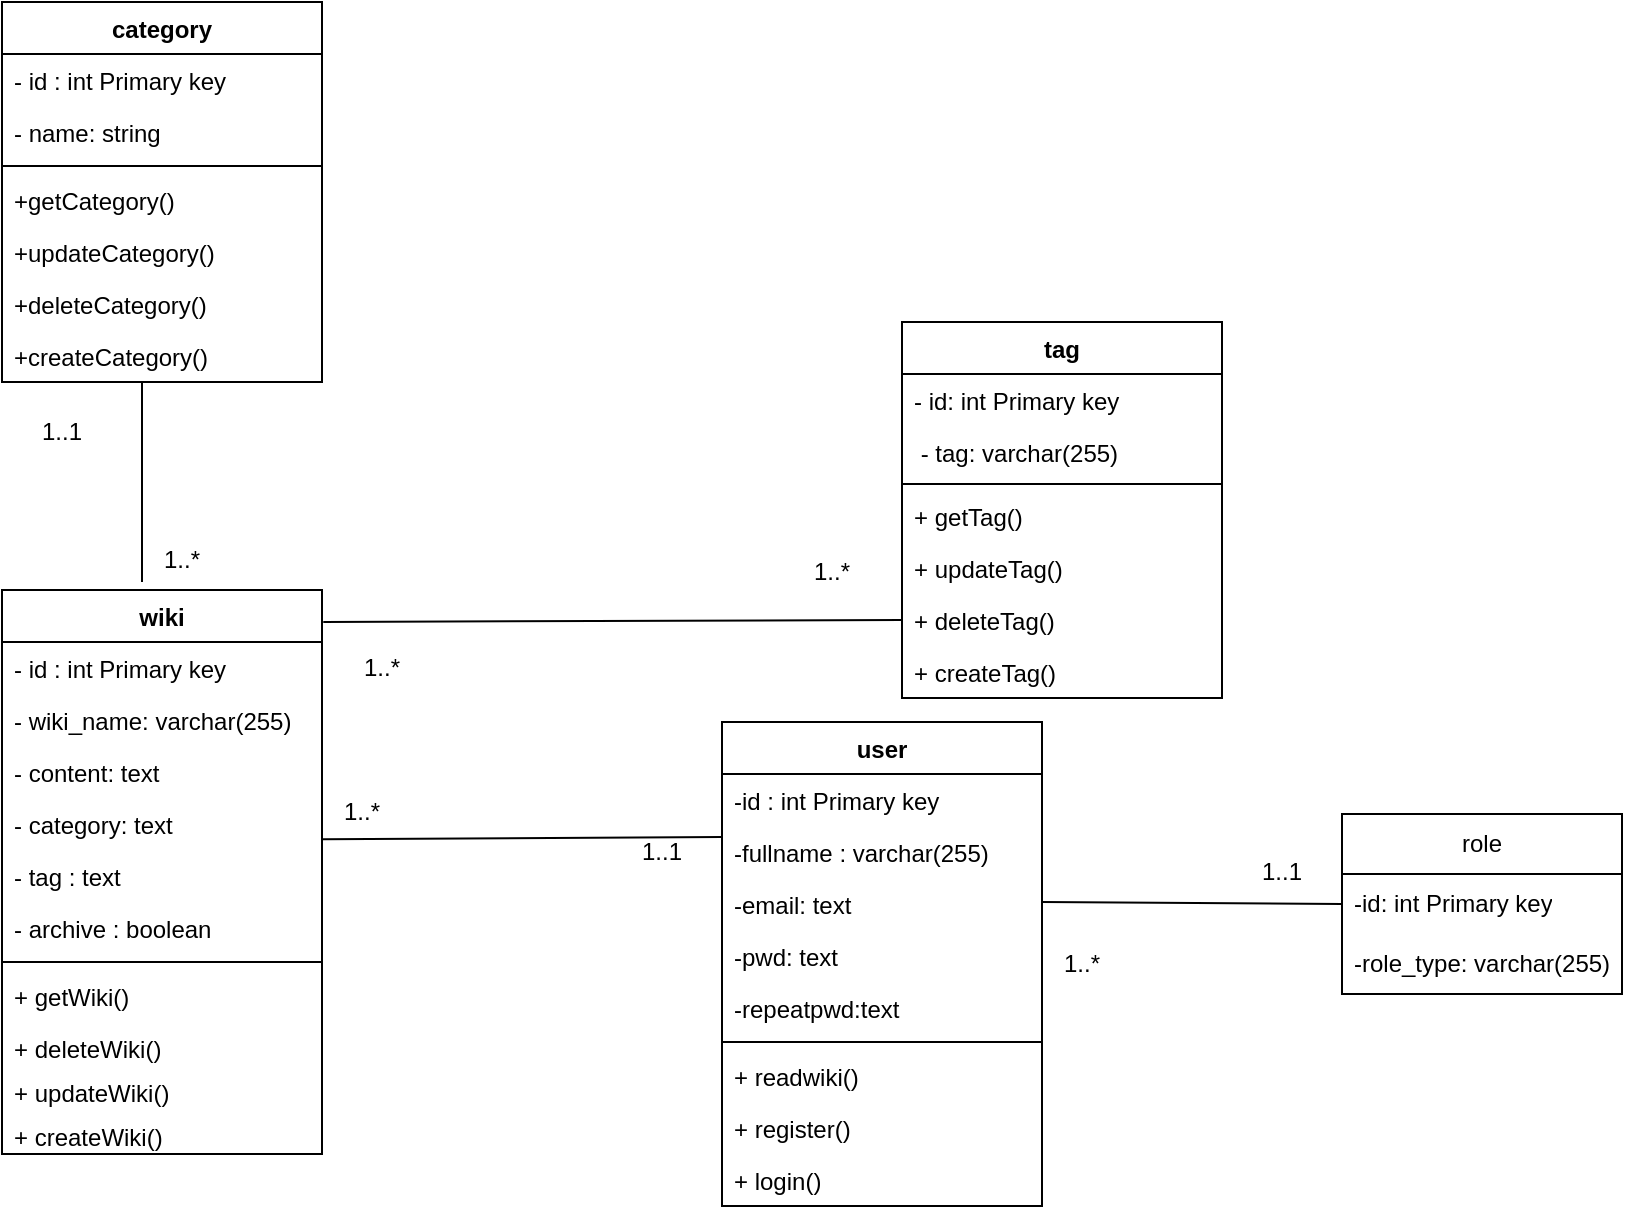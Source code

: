 <mxfile>
    <diagram id="ESYhPiDIZ_r8GtwVTQJ4" name="Class diagram">
        <mxGraphModel dx="534" dy="251" grid="1" gridSize="10" guides="1" tooltips="1" connect="1" arrows="1" fold="1" page="1" pageScale="1" pageWidth="850" pageHeight="1100" math="0" shadow="0">
            <root>
                <mxCell id="0"/>
                <mxCell id="1" parent="0"/>
                <mxCell id="35" value="role" style="swimlane;fontStyle=0;childLayout=stackLayout;horizontal=1;startSize=30;horizontalStack=0;resizeParent=1;resizeParentMax=0;resizeLast=0;collapsible=1;marginBottom=0;whiteSpace=wrap;html=1;" vertex="1" parent="1">
                    <mxGeometry x="710" y="436" width="140" height="90" as="geometry"/>
                </mxCell>
                <mxCell id="36" value="-id: int Primary key" style="text;strokeColor=none;fillColor=none;align=left;verticalAlign=middle;spacingLeft=4;spacingRight=4;overflow=hidden;points=[[0,0.5],[1,0.5]];portConstraint=eastwest;rotatable=0;whiteSpace=wrap;html=1;" vertex="1" parent="35">
                    <mxGeometry y="30" width="140" height="30" as="geometry"/>
                </mxCell>
                <mxCell id="37" value="-role_type: varchar(255)" style="text;strokeColor=none;fillColor=none;align=left;verticalAlign=middle;spacingLeft=4;spacingRight=4;overflow=hidden;points=[[0,0.5],[1,0.5]];portConstraint=eastwest;rotatable=0;whiteSpace=wrap;html=1;" vertex="1" parent="35">
                    <mxGeometry y="60" width="140" height="30" as="geometry"/>
                </mxCell>
                <mxCell id="45" value="" style="endArrow=none;html=1;" edge="1" parent="1">
                    <mxGeometry width="50" height="50" relative="1" as="geometry">
                        <mxPoint x="110" y="320" as="sourcePoint"/>
                        <mxPoint x="110.0" y="220" as="targetPoint"/>
                        <Array as="points">
                            <mxPoint x="110.0" y="260"/>
                        </Array>
                    </mxGeometry>
                </mxCell>
                <mxCell id="46" value="1..1" style="text;html=1;strokeColor=none;fillColor=none;align=center;verticalAlign=middle;whiteSpace=wrap;rounded=0;" vertex="1" parent="1">
                    <mxGeometry x="40" y="230" width="60" height="30" as="geometry"/>
                </mxCell>
                <mxCell id="47" value="1..*" style="text;html=1;strokeColor=none;fillColor=none;align=center;verticalAlign=middle;whiteSpace=wrap;rounded=0;" vertex="1" parent="1">
                    <mxGeometry x="100" y="294" width="60" height="30" as="geometry"/>
                </mxCell>
                <mxCell id="48" value="" style="endArrow=none;html=1;entryX=1;entryY=0.25;entryDx=0;entryDy=0;exitX=1;exitY=0.794;exitDx=0;exitDy=0;exitPerimeter=0;" edge="1" parent="1" source="67" target="56">
                    <mxGeometry width="50" height="50" relative="1" as="geometry">
                        <mxPoint x="213.08" y="356.72" as="sourcePoint"/>
                        <mxPoint x="270" y="310" as="targetPoint"/>
                    </mxGeometry>
                </mxCell>
                <mxCell id="49" value="" style="endArrow=none;html=1;entryX=0;entryY=0.5;entryDx=0;entryDy=0;" edge="1" parent="1" target="36">
                    <mxGeometry width="50" height="50" relative="1" as="geometry">
                        <mxPoint x="560" y="480" as="sourcePoint"/>
                        <mxPoint x="680" y="480" as="targetPoint"/>
                    </mxGeometry>
                </mxCell>
                <mxCell id="53" value="1..*" style="text;html=1;strokeColor=none;fillColor=none;align=center;verticalAlign=middle;whiteSpace=wrap;rounded=0;" vertex="1" parent="1">
                    <mxGeometry x="200" y="348" width="60" height="30" as="geometry"/>
                </mxCell>
                <mxCell id="54" value="1..*" style="text;html=1;strokeColor=none;fillColor=none;align=center;verticalAlign=middle;whiteSpace=wrap;rounded=0;" vertex="1" parent="1">
                    <mxGeometry x="425" y="300" width="60" height="30" as="geometry"/>
                </mxCell>
                <mxCell id="55" value="1..*" style="text;html=1;strokeColor=none;fillColor=none;align=center;verticalAlign=middle;whiteSpace=wrap;rounded=0;" vertex="1" parent="1">
                    <mxGeometry x="190" y="420" width="60" height="30" as="geometry"/>
                </mxCell>
                <mxCell id="56" value="1..1" style="text;html=1;strokeColor=none;fillColor=none;align=center;verticalAlign=middle;whiteSpace=wrap;rounded=0;" vertex="1" parent="1">
                    <mxGeometry x="340" y="440" width="60" height="30" as="geometry"/>
                </mxCell>
                <mxCell id="57" value="1..1" style="text;html=1;strokeColor=none;fillColor=none;align=center;verticalAlign=middle;whiteSpace=wrap;rounded=0;" vertex="1" parent="1">
                    <mxGeometry x="650" y="450" width="60" height="30" as="geometry"/>
                </mxCell>
                <mxCell id="59" value="1..*" style="text;html=1;strokeColor=none;fillColor=none;align=center;verticalAlign=middle;whiteSpace=wrap;rounded=0;" vertex="1" parent="1">
                    <mxGeometry x="550" y="496" width="60" height="30" as="geometry"/>
                </mxCell>
                <mxCell id="60" value="wiki" style="swimlane;fontStyle=1;align=center;verticalAlign=top;childLayout=stackLayout;horizontal=1;startSize=26;horizontalStack=0;resizeParent=1;resizeParentMax=0;resizeLast=0;collapsible=1;marginBottom=0;" vertex="1" parent="1">
                    <mxGeometry x="40" y="324" width="160" height="282" as="geometry"/>
                </mxCell>
                <mxCell id="61" value="- id : int Primary key" style="text;strokeColor=none;fillColor=none;align=left;verticalAlign=top;spacingLeft=4;spacingRight=4;overflow=hidden;rotatable=0;points=[[0,0.5],[1,0.5]];portConstraint=eastwest;" vertex="1" parent="60">
                    <mxGeometry y="26" width="160" height="26" as="geometry"/>
                </mxCell>
                <mxCell id="64" value="- wiki_name: varchar(255)" style="text;strokeColor=none;fillColor=none;align=left;verticalAlign=top;spacingLeft=4;spacingRight=4;overflow=hidden;rotatable=0;points=[[0,0.5],[1,0.5]];portConstraint=eastwest;" vertex="1" parent="60">
                    <mxGeometry y="52" width="160" height="26" as="geometry"/>
                </mxCell>
                <mxCell id="65" value="- content: text" style="text;strokeColor=none;fillColor=none;align=left;verticalAlign=top;spacingLeft=4;spacingRight=4;overflow=hidden;rotatable=0;points=[[0,0.5],[1,0.5]];portConstraint=eastwest;" vertex="1" parent="60">
                    <mxGeometry y="78" width="160" height="26" as="geometry"/>
                </mxCell>
                <mxCell id="67" value="- category: text" style="text;strokeColor=none;fillColor=none;align=left;verticalAlign=top;spacingLeft=4;spacingRight=4;overflow=hidden;rotatable=0;points=[[0,0.5],[1,0.5]];portConstraint=eastwest;" vertex="1" parent="60">
                    <mxGeometry y="104" width="160" height="26" as="geometry"/>
                </mxCell>
                <mxCell id="68" value="- tag : text" style="text;strokeColor=none;fillColor=none;align=left;verticalAlign=top;spacingLeft=4;spacingRight=4;overflow=hidden;rotatable=0;points=[[0,0.5],[1,0.5]];portConstraint=eastwest;" vertex="1" parent="60">
                    <mxGeometry y="130" width="160" height="26" as="geometry"/>
                </mxCell>
                <mxCell id="134" value="- archive : boolean" style="text;strokeColor=none;fillColor=none;align=left;verticalAlign=top;spacingLeft=4;spacingRight=4;overflow=hidden;rotatable=0;points=[[0,0.5],[1,0.5]];portConstraint=eastwest;" vertex="1" parent="60">
                    <mxGeometry y="156" width="160" height="26" as="geometry"/>
                </mxCell>
                <mxCell id="62" value="" style="line;strokeWidth=1;fillColor=none;align=left;verticalAlign=middle;spacingTop=-1;spacingLeft=3;spacingRight=3;rotatable=0;labelPosition=right;points=[];portConstraint=eastwest;strokeColor=inherit;" vertex="1" parent="60">
                    <mxGeometry y="182" width="160" height="8" as="geometry"/>
                </mxCell>
                <mxCell id="63" value="+ getWiki()" style="text;strokeColor=none;fillColor=none;align=left;verticalAlign=top;spacingLeft=4;spacingRight=4;overflow=hidden;rotatable=0;points=[[0,0.5],[1,0.5]];portConstraint=eastwest;" vertex="1" parent="60">
                    <mxGeometry y="190" width="160" height="26" as="geometry"/>
                </mxCell>
                <mxCell id="85" value="+ deleteWiki()" style="text;strokeColor=none;fillColor=none;align=left;verticalAlign=top;spacingLeft=4;spacingRight=4;overflow=hidden;rotatable=0;points=[[0,0.5],[1,0.5]];portConstraint=eastwest;" vertex="1" parent="60">
                    <mxGeometry y="216" width="160" height="22" as="geometry"/>
                </mxCell>
                <mxCell id="86" value="+ updateWiki()" style="text;strokeColor=none;fillColor=none;align=left;verticalAlign=top;spacingLeft=4;spacingRight=4;overflow=hidden;rotatable=0;points=[[0,0.5],[1,0.5]];portConstraint=eastwest;" vertex="1" parent="60">
                    <mxGeometry y="238" width="160" height="22" as="geometry"/>
                </mxCell>
                <mxCell id="87" value="+ createWiki()" style="text;strokeColor=none;fillColor=none;align=left;verticalAlign=top;spacingLeft=4;spacingRight=4;overflow=hidden;rotatable=0;points=[[0,0.5],[1,0.5]];portConstraint=eastwest;" vertex="1" parent="60">
                    <mxGeometry y="260" width="160" height="22" as="geometry"/>
                </mxCell>
                <mxCell id="71" value="category" style="swimlane;fontStyle=1;align=center;verticalAlign=top;childLayout=stackLayout;horizontal=1;startSize=26;horizontalStack=0;resizeParent=1;resizeParentMax=0;resizeLast=0;collapsible=1;marginBottom=0;" vertex="1" parent="1">
                    <mxGeometry x="40" y="30" width="160" height="190" as="geometry"/>
                </mxCell>
                <mxCell id="72" value="- id : int Primary key" style="text;strokeColor=none;fillColor=none;align=left;verticalAlign=top;spacingLeft=4;spacingRight=4;overflow=hidden;rotatable=0;points=[[0,0.5],[1,0.5]];portConstraint=eastwest;" vertex="1" parent="71">
                    <mxGeometry y="26" width="160" height="26" as="geometry"/>
                </mxCell>
                <mxCell id="76" value="- name: string" style="text;strokeColor=none;fillColor=none;align=left;verticalAlign=top;spacingLeft=4;spacingRight=4;overflow=hidden;rotatable=0;points=[[0,0.5],[1,0.5]];portConstraint=eastwest;" vertex="1" parent="71">
                    <mxGeometry y="52" width="160" height="26" as="geometry"/>
                </mxCell>
                <mxCell id="73" value="" style="line;strokeWidth=1;fillColor=none;align=left;verticalAlign=middle;spacingTop=-1;spacingLeft=3;spacingRight=3;rotatable=0;labelPosition=right;points=[];portConstraint=eastwest;strokeColor=inherit;" vertex="1" parent="71">
                    <mxGeometry y="78" width="160" height="8" as="geometry"/>
                </mxCell>
                <mxCell id="74" value="+getCategory()" style="text;strokeColor=none;fillColor=none;align=left;verticalAlign=top;spacingLeft=4;spacingRight=4;overflow=hidden;rotatable=0;points=[[0,0.5],[1,0.5]];portConstraint=eastwest;" vertex="1" parent="71">
                    <mxGeometry y="86" width="160" height="26" as="geometry"/>
                </mxCell>
                <mxCell id="78" value="+updateCategory()" style="text;strokeColor=none;fillColor=none;align=left;verticalAlign=top;spacingLeft=4;spacingRight=4;overflow=hidden;rotatable=0;points=[[0,0.5],[1,0.5]];portConstraint=eastwest;" vertex="1" parent="71">
                    <mxGeometry y="112" width="160" height="26" as="geometry"/>
                </mxCell>
                <mxCell id="80" value="+deleteCategory()" style="text;strokeColor=none;fillColor=none;align=left;verticalAlign=top;spacingLeft=4;spacingRight=4;overflow=hidden;rotatable=0;points=[[0,0.5],[1,0.5]];portConstraint=eastwest;" vertex="1" parent="71">
                    <mxGeometry y="138" width="160" height="26" as="geometry"/>
                </mxCell>
                <mxCell id="81" value="+createCategory()" style="text;strokeColor=none;fillColor=none;align=left;verticalAlign=top;spacingLeft=4;spacingRight=4;overflow=hidden;rotatable=0;points=[[0,0.5],[1,0.5]];portConstraint=eastwest;" vertex="1" parent="71">
                    <mxGeometry y="164" width="160" height="26" as="geometry"/>
                </mxCell>
                <mxCell id="91" value="tag" style="swimlane;fontStyle=1;align=center;verticalAlign=top;childLayout=stackLayout;horizontal=1;startSize=26;horizontalStack=0;resizeParent=1;resizeParentMax=0;resizeLast=0;collapsible=1;marginBottom=0;" vertex="1" parent="1">
                    <mxGeometry x="490" y="190" width="160" height="188" as="geometry"/>
                </mxCell>
                <mxCell id="92" value="- id: int Primary key" style="text;strokeColor=none;fillColor=none;align=left;verticalAlign=top;spacingLeft=4;spacingRight=4;overflow=hidden;rotatable=0;points=[[0,0.5],[1,0.5]];portConstraint=eastwest;" vertex="1" parent="91">
                    <mxGeometry y="26" width="160" height="26" as="geometry"/>
                </mxCell>
                <mxCell id="95" value=" - tag: varchar(255)" style="text;strokeColor=none;fillColor=none;align=left;verticalAlign=top;spacingLeft=4;spacingRight=4;overflow=hidden;rotatable=0;points=[[0,0.5],[1,0.5]];portConstraint=eastwest;" vertex="1" parent="91">
                    <mxGeometry y="52" width="160" height="26" as="geometry"/>
                </mxCell>
                <mxCell id="93" value="" style="line;strokeWidth=1;fillColor=none;align=left;verticalAlign=middle;spacingTop=-1;spacingLeft=3;spacingRight=3;rotatable=0;labelPosition=right;points=[];portConstraint=eastwest;strokeColor=inherit;" vertex="1" parent="91">
                    <mxGeometry y="78" width="160" height="6" as="geometry"/>
                </mxCell>
                <mxCell id="94" value="+ getTag()" style="text;strokeColor=none;fillColor=none;align=left;verticalAlign=top;spacingLeft=4;spacingRight=4;overflow=hidden;rotatable=0;points=[[0,0.5],[1,0.5]];portConstraint=eastwest;" vertex="1" parent="91">
                    <mxGeometry y="84" width="160" height="26" as="geometry"/>
                </mxCell>
                <mxCell id="96" value="+ updateTag()" style="text;strokeColor=none;fillColor=none;align=left;verticalAlign=top;spacingLeft=4;spacingRight=4;overflow=hidden;rotatable=0;points=[[0,0.5],[1,0.5]];portConstraint=eastwest;" vertex="1" parent="91">
                    <mxGeometry y="110" width="160" height="26" as="geometry"/>
                </mxCell>
                <mxCell id="97" value="+ deleteTag()" style="text;strokeColor=none;fillColor=none;align=left;verticalAlign=top;spacingLeft=4;spacingRight=4;overflow=hidden;rotatable=0;points=[[0,0.5],[1,0.5]];portConstraint=eastwest;" vertex="1" parent="91">
                    <mxGeometry y="136" width="160" height="26" as="geometry"/>
                </mxCell>
                <mxCell id="99" value="+ createTag()" style="text;strokeColor=none;fillColor=none;align=left;verticalAlign=top;spacingLeft=4;spacingRight=4;overflow=hidden;rotatable=0;points=[[0,0.5],[1,0.5]];portConstraint=eastwest;" vertex="1" parent="91">
                    <mxGeometry y="162" width="160" height="26" as="geometry"/>
                </mxCell>
                <mxCell id="101" value="user" style="swimlane;fontStyle=1;align=center;verticalAlign=top;childLayout=stackLayout;horizontal=1;startSize=26;horizontalStack=0;resizeParent=1;resizeParentMax=0;resizeLast=0;collapsible=1;marginBottom=0;" vertex="1" parent="1">
                    <mxGeometry x="400" y="390" width="160" height="242" as="geometry"/>
                </mxCell>
                <mxCell id="102" value="-id : int Primary key " style="text;strokeColor=none;fillColor=none;align=left;verticalAlign=top;spacingLeft=4;spacingRight=4;overflow=hidden;rotatable=0;points=[[0,0.5],[1,0.5]];portConstraint=eastwest;" vertex="1" parent="101">
                    <mxGeometry y="26" width="160" height="26" as="geometry"/>
                </mxCell>
                <mxCell id="105" value="-fullname : varchar(255)" style="text;strokeColor=none;fillColor=none;align=left;verticalAlign=top;spacingLeft=4;spacingRight=4;overflow=hidden;rotatable=0;points=[[0,0.5],[1,0.5]];portConstraint=eastwest;" vertex="1" parent="101">
                    <mxGeometry y="52" width="160" height="26" as="geometry"/>
                </mxCell>
                <mxCell id="106" value="-email: text" style="text;strokeColor=none;fillColor=none;align=left;verticalAlign=top;spacingLeft=4;spacingRight=4;overflow=hidden;rotatable=0;points=[[0,0.5],[1,0.5]];portConstraint=eastwest;" vertex="1" parent="101">
                    <mxGeometry y="78" width="160" height="26" as="geometry"/>
                </mxCell>
                <mxCell id="108" value="-pwd: text" style="text;strokeColor=none;fillColor=none;align=left;verticalAlign=top;spacingLeft=4;spacingRight=4;overflow=hidden;rotatable=0;points=[[0,0.5],[1,0.5]];portConstraint=eastwest;" vertex="1" parent="101">
                    <mxGeometry y="104" width="160" height="26" as="geometry"/>
                </mxCell>
                <mxCell id="110" value="-repeatpwd:text" style="text;strokeColor=none;fillColor=none;align=left;verticalAlign=top;spacingLeft=4;spacingRight=4;overflow=hidden;rotatable=0;points=[[0,0.5],[1,0.5]];portConstraint=eastwest;" vertex="1" parent="101">
                    <mxGeometry y="130" width="160" height="26" as="geometry"/>
                </mxCell>
                <mxCell id="103" value="" style="line;strokeWidth=1;fillColor=none;align=left;verticalAlign=middle;spacingTop=-1;spacingLeft=3;spacingRight=3;rotatable=0;labelPosition=right;points=[];portConstraint=eastwest;strokeColor=inherit;" vertex="1" parent="101">
                    <mxGeometry y="156" width="160" height="8" as="geometry"/>
                </mxCell>
                <mxCell id="104" value="+ readwiki()" style="text;strokeColor=none;fillColor=none;align=left;verticalAlign=top;spacingLeft=4;spacingRight=4;overflow=hidden;rotatable=0;points=[[0,0.5],[1,0.5]];portConstraint=eastwest;" vertex="1" parent="101">
                    <mxGeometry y="164" width="160" height="26" as="geometry"/>
                </mxCell>
                <mxCell id="111" value="+ register()" style="text;strokeColor=none;fillColor=none;align=left;verticalAlign=top;spacingLeft=4;spacingRight=4;overflow=hidden;rotatable=0;points=[[0,0.5],[1,0.5]];portConstraint=eastwest;" vertex="1" parent="101">
                    <mxGeometry y="190" width="160" height="26" as="geometry"/>
                </mxCell>
                <mxCell id="121" value="+ login()" style="text;strokeColor=none;fillColor=none;align=left;verticalAlign=top;spacingLeft=4;spacingRight=4;overflow=hidden;rotatable=0;points=[[0,0.5],[1,0.5]];portConstraint=eastwest;" vertex="1" parent="101">
                    <mxGeometry y="216" width="160" height="26" as="geometry"/>
                </mxCell>
                <mxCell id="133" value="" style="endArrow=none;html=1;entryX=0;entryY=0.5;entryDx=0;entryDy=0;exitX=1.004;exitY=-0.293;exitDx=0;exitDy=0;exitPerimeter=0;" edge="1" parent="1" target="97">
                    <mxGeometry width="50" height="50" relative="1" as="geometry">
                        <mxPoint x="200.64" y="340.002" as="sourcePoint"/>
                        <mxPoint x="400" y="341.12" as="targetPoint"/>
                    </mxGeometry>
                </mxCell>
            </root>
        </mxGraphModel>
    </diagram>
</mxfile>